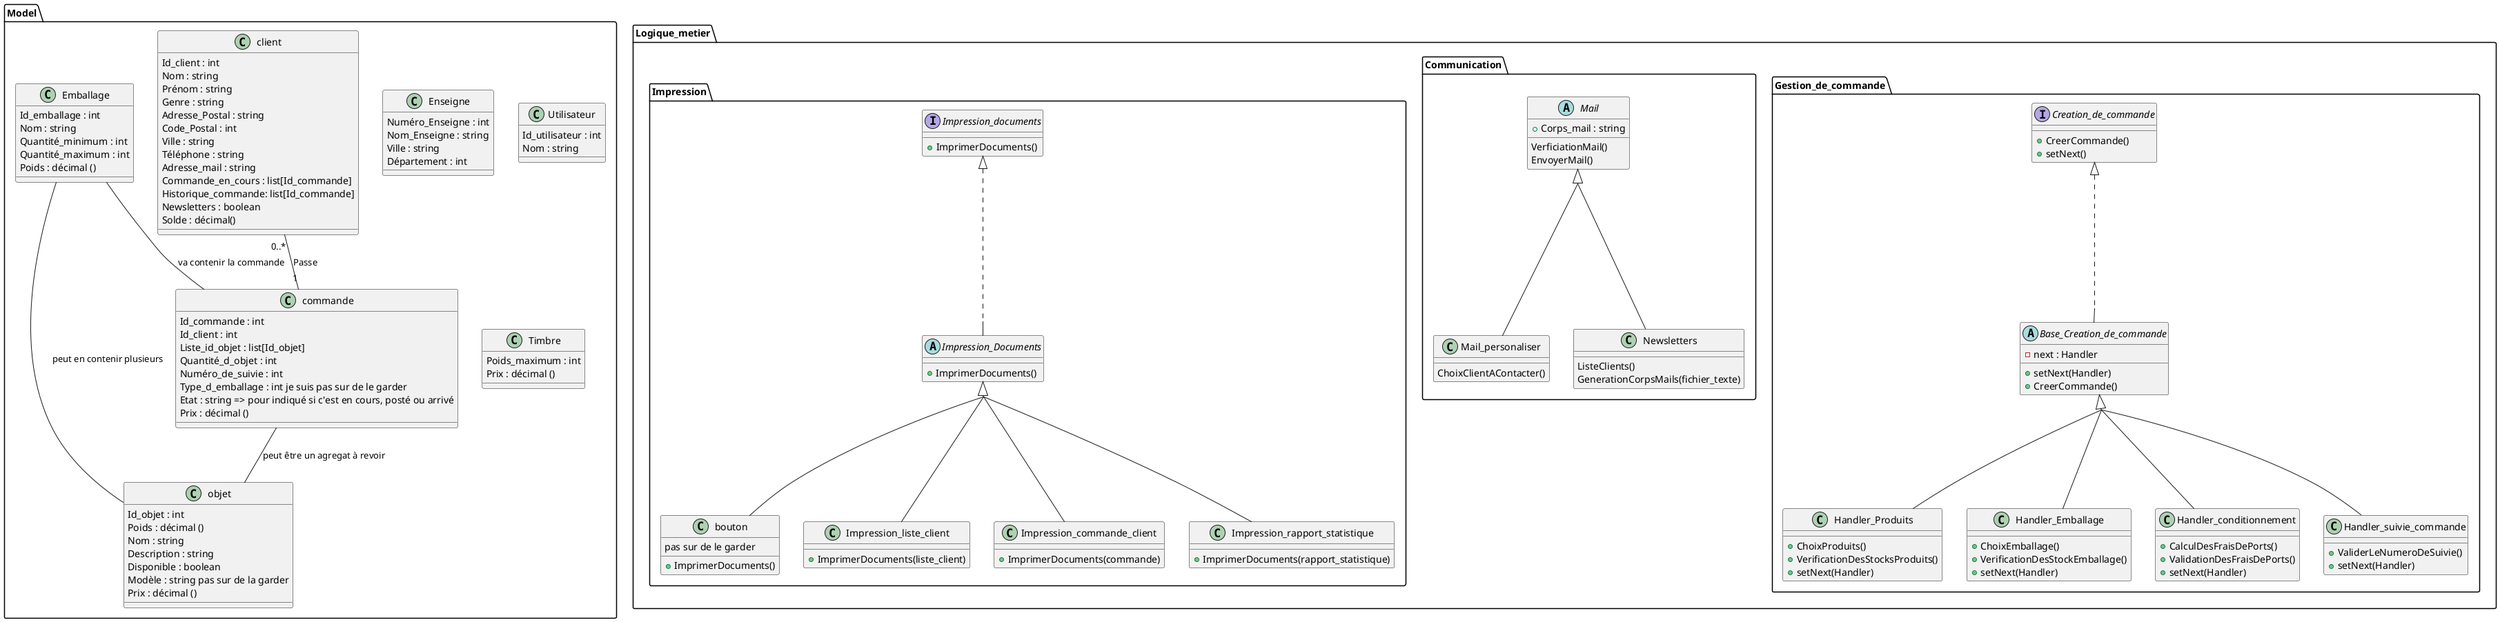 @startuml class brooullion
skinparam groupInheritance 2

package Model {
    class client {
        Id_client : int
        Nom : string
        Prénom : string
        Genre : string
        Adresse_Postal : string
        Code_Postal : int
        Ville : string
        Téléphone : string
        Adresse_mail : string
        Commande_en_cours : list[Id_commande]
        Historique_commande: list[Id_commande]
        Newsletters : boolean
        {field} Solde : décimal()
    }

    class commande {
        Id_commande : int
        Id_client : int
        Liste_id_objet : list[Id_objet]
        Quantité_d_objet : int
        Numéro_de_suivie : int
        Type_d_emballage : int je suis pas sur de le garder
        Etat : string => pour indiqué si c'est en cours, posté ou arrivé
        {field} Prix : décimal ()

    }

    class objet {
        Id_objet : int
        {field} Poids : décimal ()
        Nom : string
        Description : string
        Disponible : boolean
        Modèle : string pas sur de la garder
        {field} Prix : décimal ()
    }

    class Emballage {
        Id_emballage : int
        Nom : string
        Quantité_minimum : int
        Quantité_maximum : int
        {field} Poids : décimal ()
    }

    class Enseigne {
        Numéro_Enseigne : int
        Nom_Enseigne : string
        Ville : string
        Département : int
    }

    class Utilisateur {
        Id_utilisateur : int
        Nom : string
    }

    class Timbre {
        Poids_maximum : int
        {field} Prix : décimal ()
    }
}

client "0..*" -- "1" commande : Passe
commande -- objet : peut être un agregat à revoir
Emballage -- objet : peut en contenir plusieurs
Emballage -- commande : va contenir la commande


package Logique_metier {

    package Gestion_de_commande {
        interface Creation_de_commande {
        + CreerCommande()
        + setNext()
        }

        abstract Base_Creation_de_commande {
            - next : Handler
            + setNext(Handler)
            + CreerCommande()
        } 

        class Handler_Produits{
            + ChoixProduits()
            + VerificationDesStocksProduits()
            + setNext(Handler)
        }

        class Handler_Emballage {
            + ChoixEmballage()
            + VerificationDesStockEmballage()
            + setNext(Handler)
        }

        class Handler_conditionnement {
            + CalculDesFraisDePorts()
            + ValidationDesFraisDePorts()
            + setNext(Handler)
        }

        class Handler_suivie_commande {
            + ValiderLeNumeroDeSuivie()
            + setNext(Handler)
        }
    }

    package Communication {

        class Mail_personaliser {
            ChoixClientAContacter()
        }

        class Newsletters {
            ListeClients()
            GenerationCorpsMails(fichier_texte)
        }

        abstract Mail {
            + Corps_mail : string
            VerficiationMail()
            EnvoyerMail()
        }
    }

    package Impression {

        interface Impression_documents{
            +ImprimerDocuments()
        }

        abstract Impression_Documents{
            +ImprimerDocuments()
        }

        class bouton {
            pas sur de le garder
            + ImprimerDocuments()
        }

        class Impression_liste_client {
            + ImprimerDocuments(liste_client)
        }

        class Impression_commande_client {
            + ImprimerDocuments(commande)
        }

        class Impression_rapport_statistique {
            + ImprimerDocuments(rapport_statistique)
        }

    }
    
}

Creation_de_commande <|.. Base_Creation_de_commande
Base_Creation_de_commande <|-- Handler_Produits
Base_Creation_de_commande <|-- Handler_Emballage
Base_Creation_de_commande <|-- Handler_conditionnement
Base_Creation_de_commande <|-- Handler_suivie_commande


Mail <|-- Mail_personaliser
Mail <|-- Newsletters


Impression_documents <|.. Impression_Documents
Impression_Documents <|-- Impression_commande_client
Impression_Documents <|-- Impression_liste_client
Impression_Documents <|-- Impression_rapport_statistique
Impression_Documents <|-- bouton






@enduml